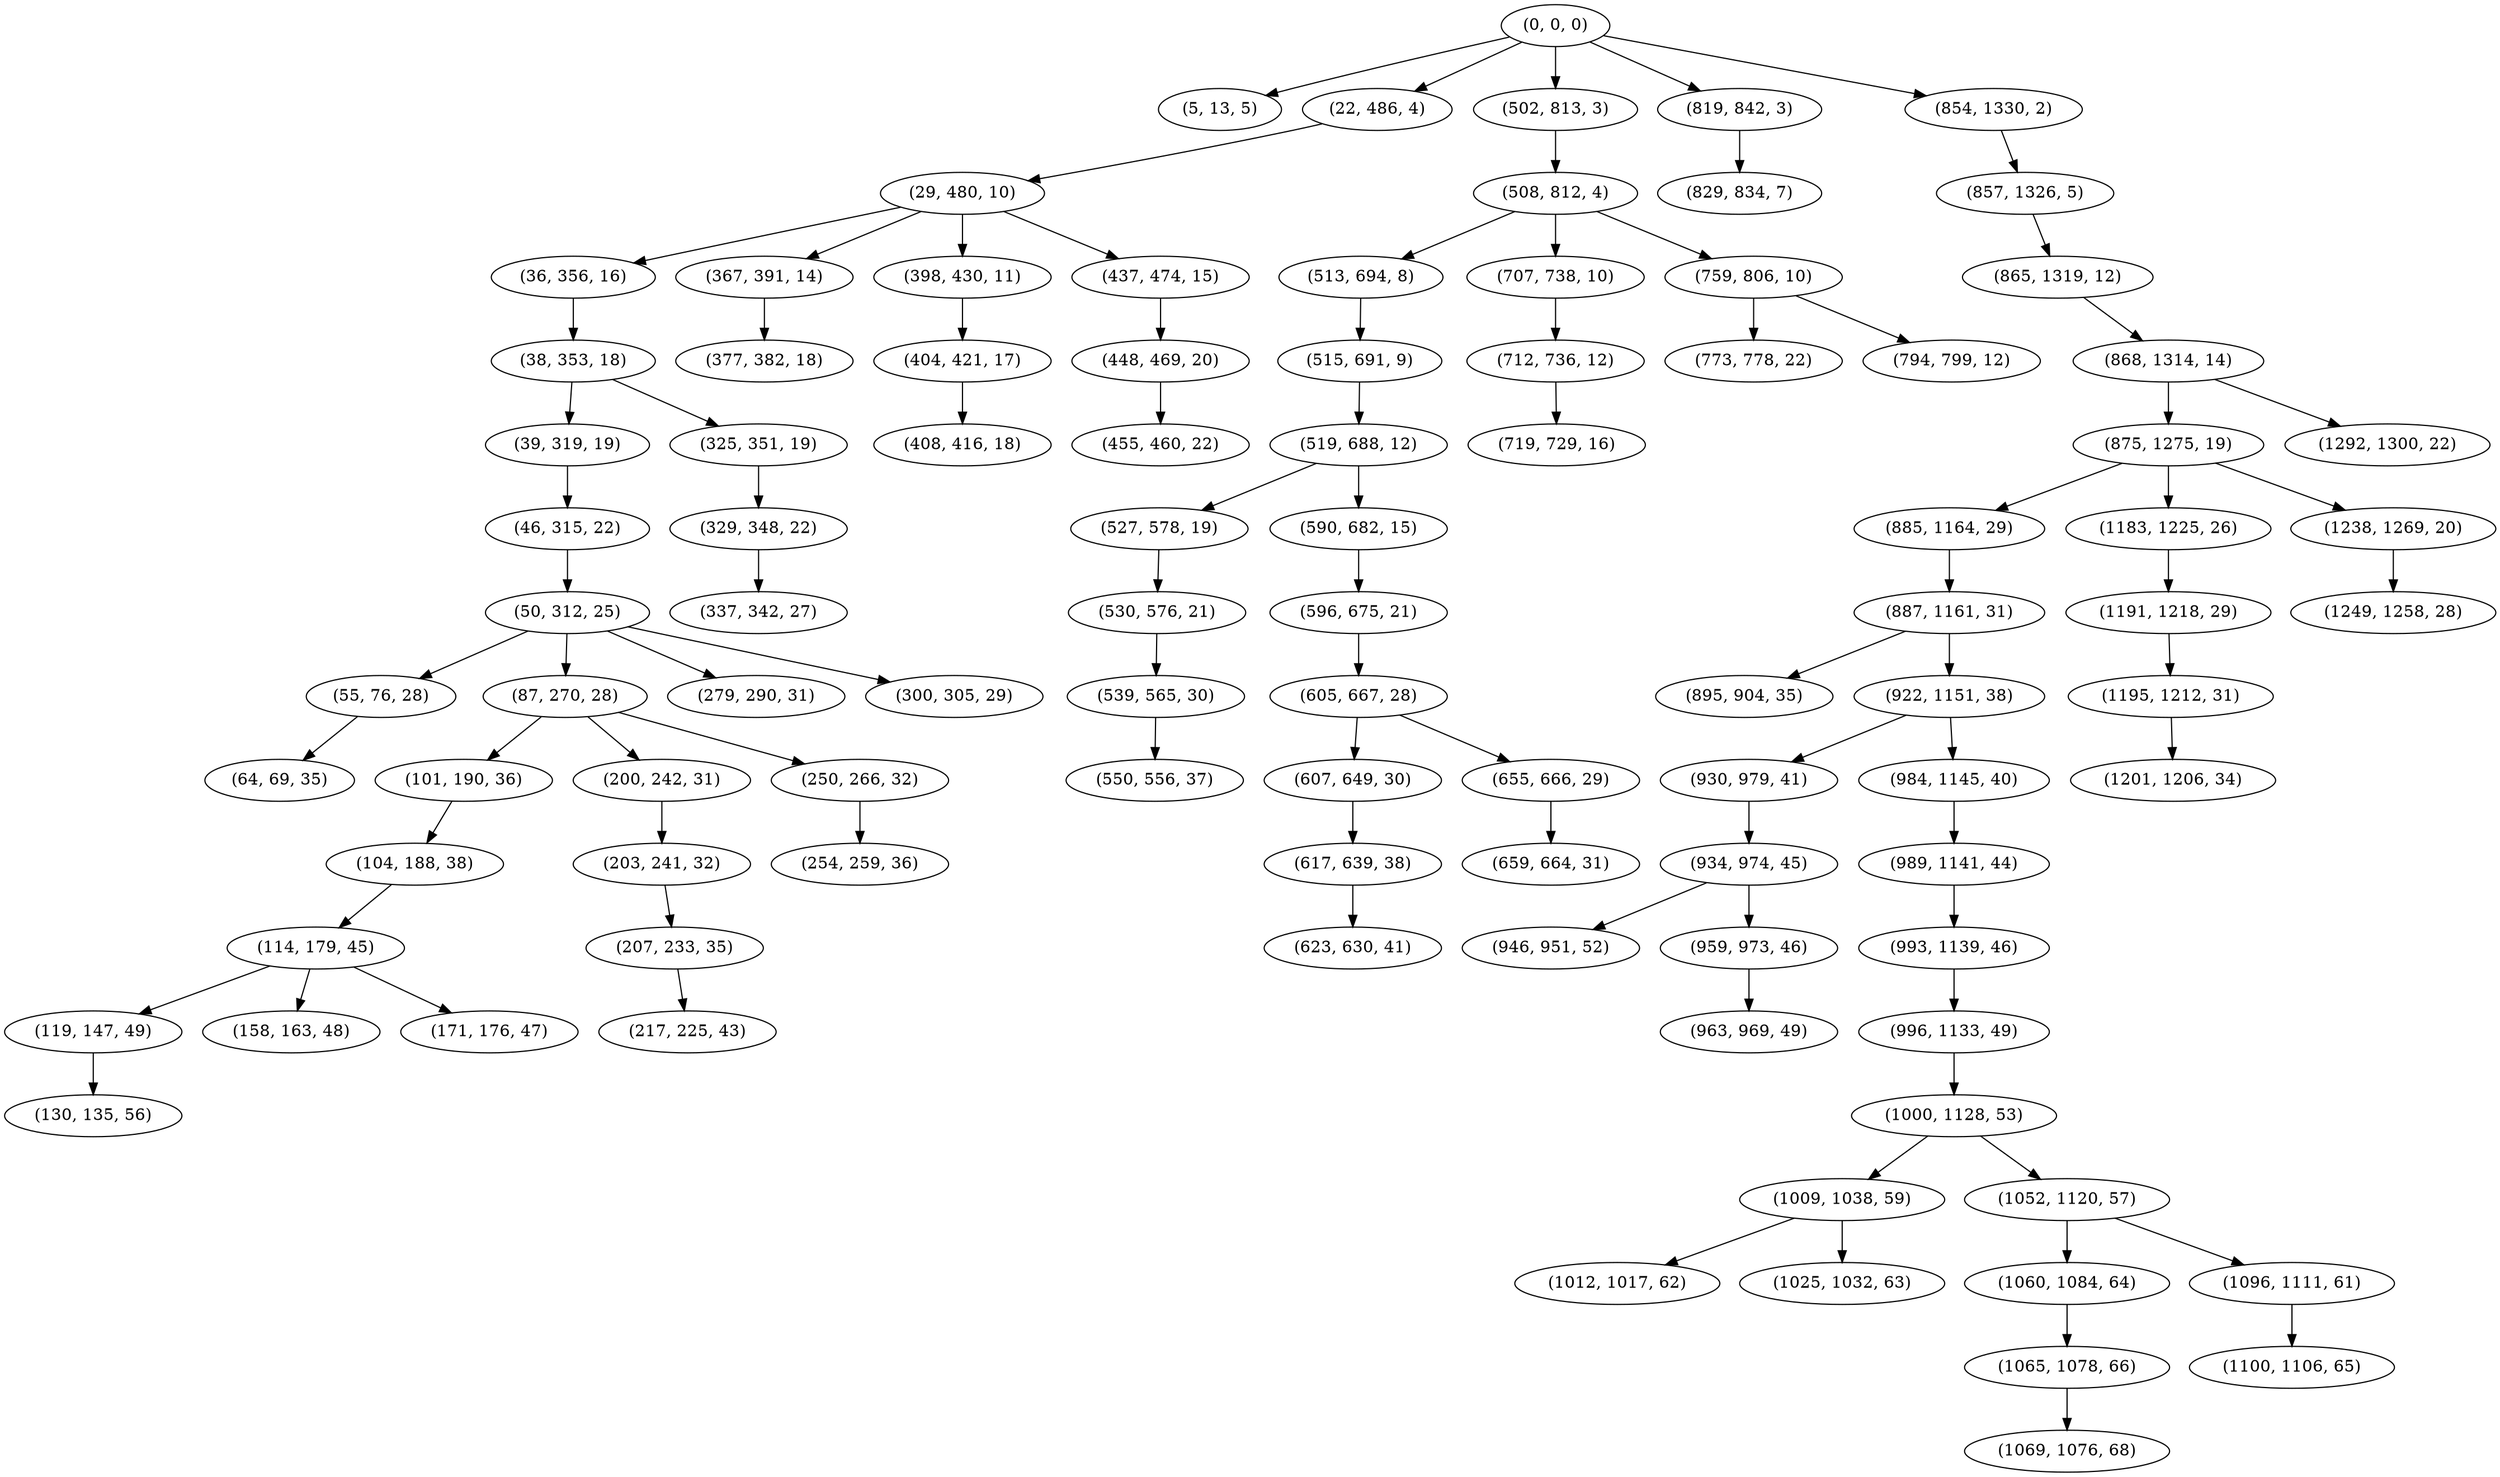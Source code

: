 digraph tree {
    "(0, 0, 0)";
    "(5, 13, 5)";
    "(22, 486, 4)";
    "(29, 480, 10)";
    "(36, 356, 16)";
    "(38, 353, 18)";
    "(39, 319, 19)";
    "(46, 315, 22)";
    "(50, 312, 25)";
    "(55, 76, 28)";
    "(64, 69, 35)";
    "(87, 270, 28)";
    "(101, 190, 36)";
    "(104, 188, 38)";
    "(114, 179, 45)";
    "(119, 147, 49)";
    "(130, 135, 56)";
    "(158, 163, 48)";
    "(171, 176, 47)";
    "(200, 242, 31)";
    "(203, 241, 32)";
    "(207, 233, 35)";
    "(217, 225, 43)";
    "(250, 266, 32)";
    "(254, 259, 36)";
    "(279, 290, 31)";
    "(300, 305, 29)";
    "(325, 351, 19)";
    "(329, 348, 22)";
    "(337, 342, 27)";
    "(367, 391, 14)";
    "(377, 382, 18)";
    "(398, 430, 11)";
    "(404, 421, 17)";
    "(408, 416, 18)";
    "(437, 474, 15)";
    "(448, 469, 20)";
    "(455, 460, 22)";
    "(502, 813, 3)";
    "(508, 812, 4)";
    "(513, 694, 8)";
    "(515, 691, 9)";
    "(519, 688, 12)";
    "(527, 578, 19)";
    "(530, 576, 21)";
    "(539, 565, 30)";
    "(550, 556, 37)";
    "(590, 682, 15)";
    "(596, 675, 21)";
    "(605, 667, 28)";
    "(607, 649, 30)";
    "(617, 639, 38)";
    "(623, 630, 41)";
    "(655, 666, 29)";
    "(659, 664, 31)";
    "(707, 738, 10)";
    "(712, 736, 12)";
    "(719, 729, 16)";
    "(759, 806, 10)";
    "(773, 778, 22)";
    "(794, 799, 12)";
    "(819, 842, 3)";
    "(829, 834, 7)";
    "(854, 1330, 2)";
    "(857, 1326, 5)";
    "(865, 1319, 12)";
    "(868, 1314, 14)";
    "(875, 1275, 19)";
    "(885, 1164, 29)";
    "(887, 1161, 31)";
    "(895, 904, 35)";
    "(922, 1151, 38)";
    "(930, 979, 41)";
    "(934, 974, 45)";
    "(946, 951, 52)";
    "(959, 973, 46)";
    "(963, 969, 49)";
    "(984, 1145, 40)";
    "(989, 1141, 44)";
    "(993, 1139, 46)";
    "(996, 1133, 49)";
    "(1000, 1128, 53)";
    "(1009, 1038, 59)";
    "(1012, 1017, 62)";
    "(1025, 1032, 63)";
    "(1052, 1120, 57)";
    "(1060, 1084, 64)";
    "(1065, 1078, 66)";
    "(1069, 1076, 68)";
    "(1096, 1111, 61)";
    "(1100, 1106, 65)";
    "(1183, 1225, 26)";
    "(1191, 1218, 29)";
    "(1195, 1212, 31)";
    "(1201, 1206, 34)";
    "(1238, 1269, 20)";
    "(1249, 1258, 28)";
    "(1292, 1300, 22)";
    "(0, 0, 0)" -> "(5, 13, 5)";
    "(0, 0, 0)" -> "(22, 486, 4)";
    "(0, 0, 0)" -> "(502, 813, 3)";
    "(0, 0, 0)" -> "(819, 842, 3)";
    "(0, 0, 0)" -> "(854, 1330, 2)";
    "(22, 486, 4)" -> "(29, 480, 10)";
    "(29, 480, 10)" -> "(36, 356, 16)";
    "(29, 480, 10)" -> "(367, 391, 14)";
    "(29, 480, 10)" -> "(398, 430, 11)";
    "(29, 480, 10)" -> "(437, 474, 15)";
    "(36, 356, 16)" -> "(38, 353, 18)";
    "(38, 353, 18)" -> "(39, 319, 19)";
    "(38, 353, 18)" -> "(325, 351, 19)";
    "(39, 319, 19)" -> "(46, 315, 22)";
    "(46, 315, 22)" -> "(50, 312, 25)";
    "(50, 312, 25)" -> "(55, 76, 28)";
    "(50, 312, 25)" -> "(87, 270, 28)";
    "(50, 312, 25)" -> "(279, 290, 31)";
    "(50, 312, 25)" -> "(300, 305, 29)";
    "(55, 76, 28)" -> "(64, 69, 35)";
    "(87, 270, 28)" -> "(101, 190, 36)";
    "(87, 270, 28)" -> "(200, 242, 31)";
    "(87, 270, 28)" -> "(250, 266, 32)";
    "(101, 190, 36)" -> "(104, 188, 38)";
    "(104, 188, 38)" -> "(114, 179, 45)";
    "(114, 179, 45)" -> "(119, 147, 49)";
    "(114, 179, 45)" -> "(158, 163, 48)";
    "(114, 179, 45)" -> "(171, 176, 47)";
    "(119, 147, 49)" -> "(130, 135, 56)";
    "(200, 242, 31)" -> "(203, 241, 32)";
    "(203, 241, 32)" -> "(207, 233, 35)";
    "(207, 233, 35)" -> "(217, 225, 43)";
    "(250, 266, 32)" -> "(254, 259, 36)";
    "(325, 351, 19)" -> "(329, 348, 22)";
    "(329, 348, 22)" -> "(337, 342, 27)";
    "(367, 391, 14)" -> "(377, 382, 18)";
    "(398, 430, 11)" -> "(404, 421, 17)";
    "(404, 421, 17)" -> "(408, 416, 18)";
    "(437, 474, 15)" -> "(448, 469, 20)";
    "(448, 469, 20)" -> "(455, 460, 22)";
    "(502, 813, 3)" -> "(508, 812, 4)";
    "(508, 812, 4)" -> "(513, 694, 8)";
    "(508, 812, 4)" -> "(707, 738, 10)";
    "(508, 812, 4)" -> "(759, 806, 10)";
    "(513, 694, 8)" -> "(515, 691, 9)";
    "(515, 691, 9)" -> "(519, 688, 12)";
    "(519, 688, 12)" -> "(527, 578, 19)";
    "(519, 688, 12)" -> "(590, 682, 15)";
    "(527, 578, 19)" -> "(530, 576, 21)";
    "(530, 576, 21)" -> "(539, 565, 30)";
    "(539, 565, 30)" -> "(550, 556, 37)";
    "(590, 682, 15)" -> "(596, 675, 21)";
    "(596, 675, 21)" -> "(605, 667, 28)";
    "(605, 667, 28)" -> "(607, 649, 30)";
    "(605, 667, 28)" -> "(655, 666, 29)";
    "(607, 649, 30)" -> "(617, 639, 38)";
    "(617, 639, 38)" -> "(623, 630, 41)";
    "(655, 666, 29)" -> "(659, 664, 31)";
    "(707, 738, 10)" -> "(712, 736, 12)";
    "(712, 736, 12)" -> "(719, 729, 16)";
    "(759, 806, 10)" -> "(773, 778, 22)";
    "(759, 806, 10)" -> "(794, 799, 12)";
    "(819, 842, 3)" -> "(829, 834, 7)";
    "(854, 1330, 2)" -> "(857, 1326, 5)";
    "(857, 1326, 5)" -> "(865, 1319, 12)";
    "(865, 1319, 12)" -> "(868, 1314, 14)";
    "(868, 1314, 14)" -> "(875, 1275, 19)";
    "(868, 1314, 14)" -> "(1292, 1300, 22)";
    "(875, 1275, 19)" -> "(885, 1164, 29)";
    "(875, 1275, 19)" -> "(1183, 1225, 26)";
    "(875, 1275, 19)" -> "(1238, 1269, 20)";
    "(885, 1164, 29)" -> "(887, 1161, 31)";
    "(887, 1161, 31)" -> "(895, 904, 35)";
    "(887, 1161, 31)" -> "(922, 1151, 38)";
    "(922, 1151, 38)" -> "(930, 979, 41)";
    "(922, 1151, 38)" -> "(984, 1145, 40)";
    "(930, 979, 41)" -> "(934, 974, 45)";
    "(934, 974, 45)" -> "(946, 951, 52)";
    "(934, 974, 45)" -> "(959, 973, 46)";
    "(959, 973, 46)" -> "(963, 969, 49)";
    "(984, 1145, 40)" -> "(989, 1141, 44)";
    "(989, 1141, 44)" -> "(993, 1139, 46)";
    "(993, 1139, 46)" -> "(996, 1133, 49)";
    "(996, 1133, 49)" -> "(1000, 1128, 53)";
    "(1000, 1128, 53)" -> "(1009, 1038, 59)";
    "(1000, 1128, 53)" -> "(1052, 1120, 57)";
    "(1009, 1038, 59)" -> "(1012, 1017, 62)";
    "(1009, 1038, 59)" -> "(1025, 1032, 63)";
    "(1052, 1120, 57)" -> "(1060, 1084, 64)";
    "(1052, 1120, 57)" -> "(1096, 1111, 61)";
    "(1060, 1084, 64)" -> "(1065, 1078, 66)";
    "(1065, 1078, 66)" -> "(1069, 1076, 68)";
    "(1096, 1111, 61)" -> "(1100, 1106, 65)";
    "(1183, 1225, 26)" -> "(1191, 1218, 29)";
    "(1191, 1218, 29)" -> "(1195, 1212, 31)";
    "(1195, 1212, 31)" -> "(1201, 1206, 34)";
    "(1238, 1269, 20)" -> "(1249, 1258, 28)";
}

